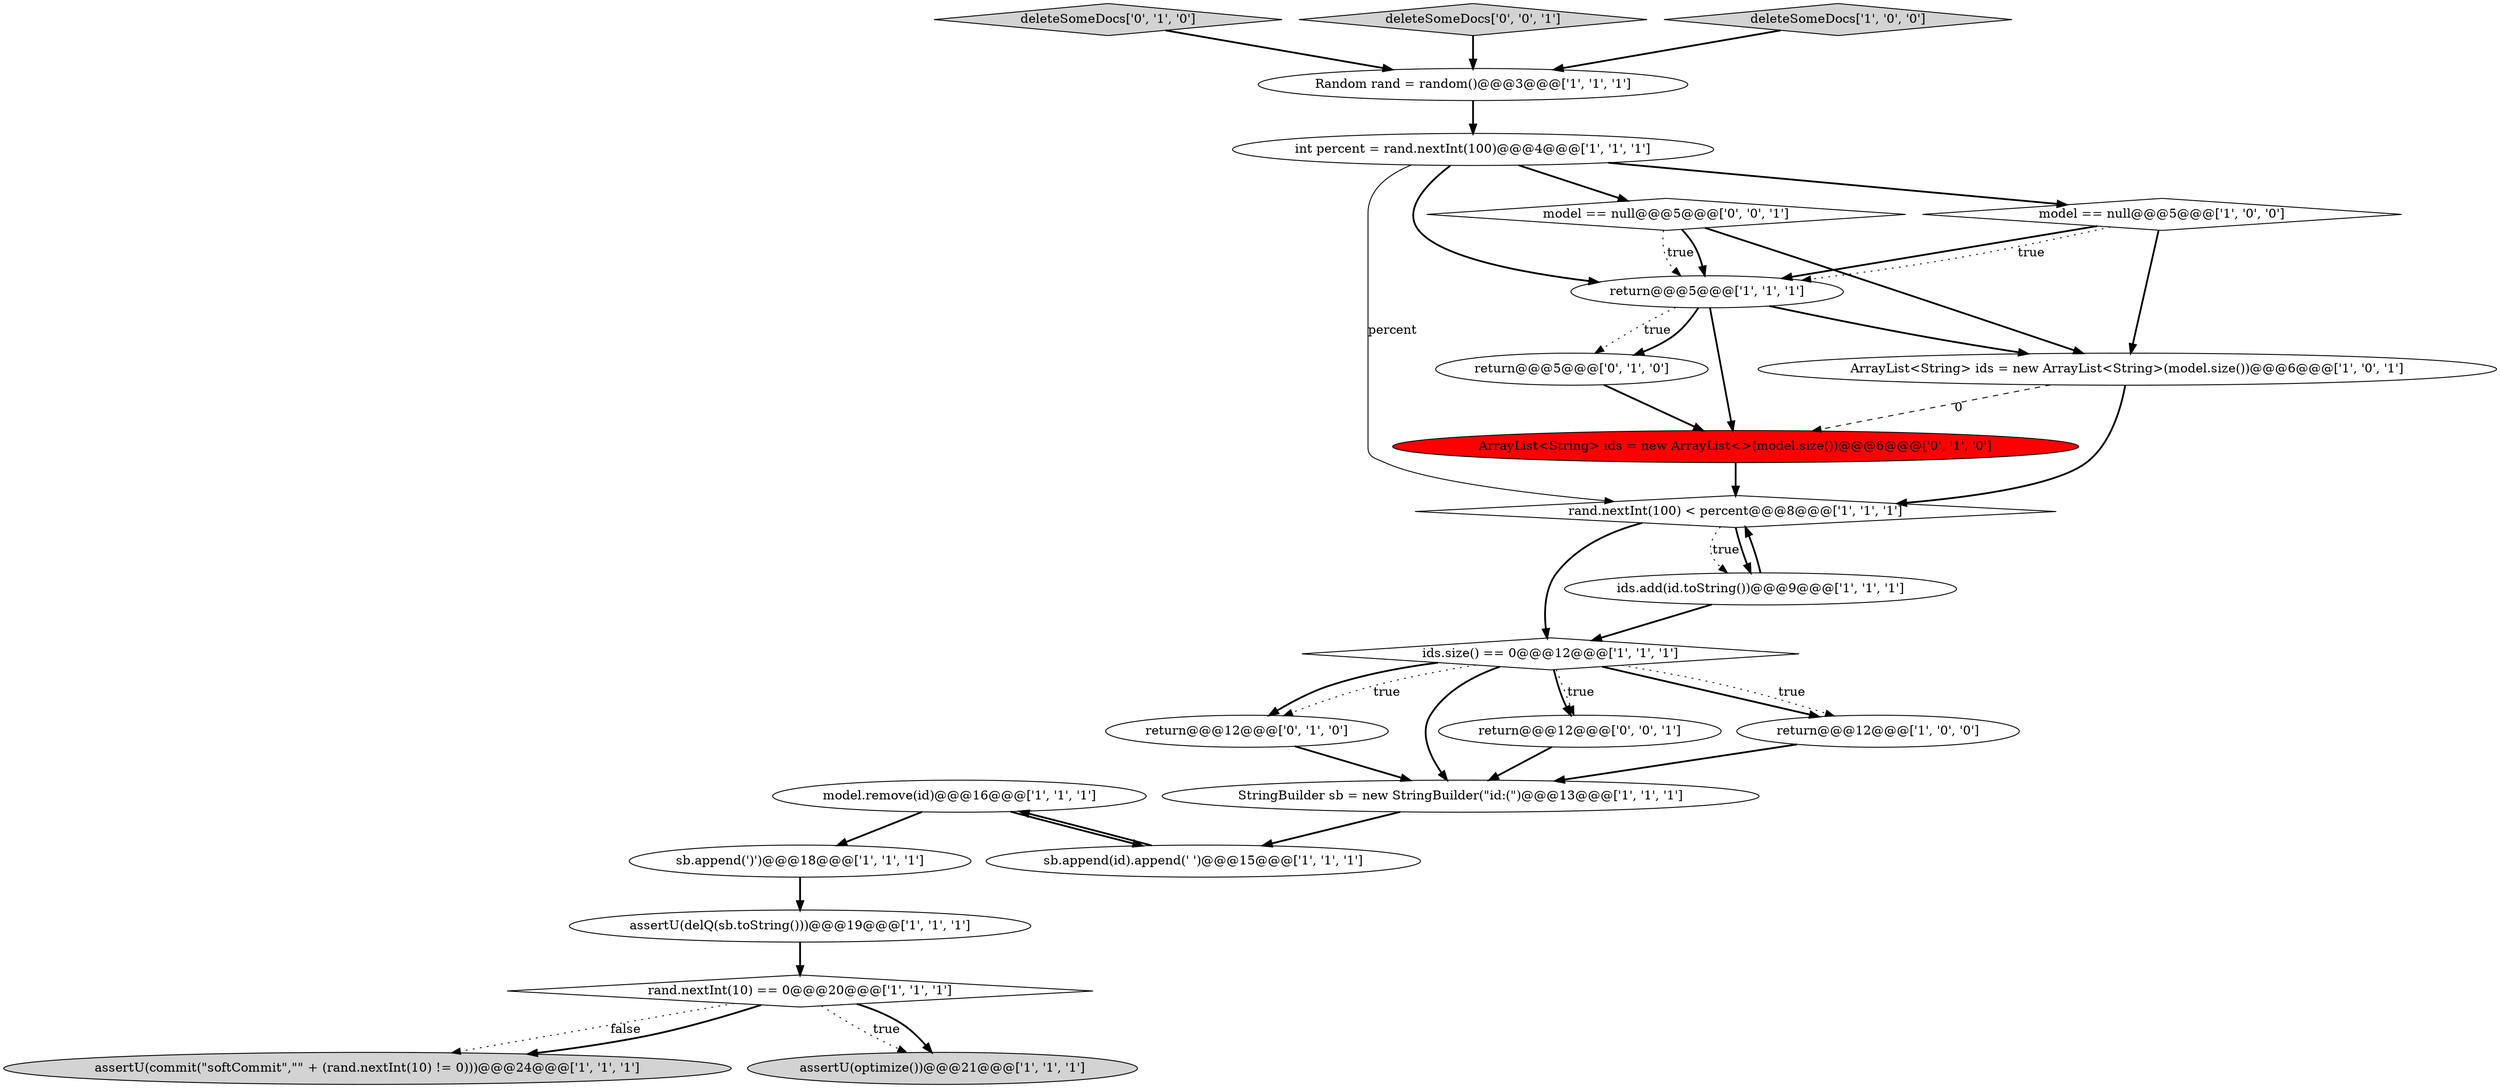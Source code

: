 digraph {
13 [style = filled, label = "assertU(delQ(sb.toString()))@@@19@@@['1', '1', '1']", fillcolor = white, shape = ellipse image = "AAA0AAABBB1BBB"];
21 [style = filled, label = "return@@@12@@@['0', '1', '0']", fillcolor = white, shape = ellipse image = "AAA0AAABBB2BBB"];
10 [style = filled, label = "Random rand = random()@@@3@@@['1', '1', '1']", fillcolor = white, shape = ellipse image = "AAA0AAABBB1BBB"];
2 [style = filled, label = "sb.append(id).append(' ')@@@15@@@['1', '1', '1']", fillcolor = white, shape = ellipse image = "AAA0AAABBB1BBB"];
15 [style = filled, label = "ids.size() == 0@@@12@@@['1', '1', '1']", fillcolor = white, shape = diamond image = "AAA0AAABBB1BBB"];
18 [style = filled, label = "deleteSomeDocs['0', '1', '0']", fillcolor = lightgray, shape = diamond image = "AAA0AAABBB2BBB"];
5 [style = filled, label = "rand.nextInt(100) < percent@@@8@@@['1', '1', '1']", fillcolor = white, shape = diamond image = "AAA0AAABBB1BBB"];
22 [style = filled, label = "deleteSomeDocs['0', '0', '1']", fillcolor = lightgray, shape = diamond image = "AAA0AAABBB3BBB"];
14 [style = filled, label = "rand.nextInt(10) == 0@@@20@@@['1', '1', '1']", fillcolor = white, shape = diamond image = "AAA0AAABBB1BBB"];
23 [style = filled, label = "return@@@12@@@['0', '0', '1']", fillcolor = white, shape = ellipse image = "AAA0AAABBB3BBB"];
0 [style = filled, label = "int percent = rand.nextInt(100)@@@4@@@['1', '1', '1']", fillcolor = white, shape = ellipse image = "AAA0AAABBB1BBB"];
8 [style = filled, label = "assertU(commit(\"softCommit\",\"\" + (rand.nextInt(10) != 0)))@@@24@@@['1', '1', '1']", fillcolor = lightgray, shape = ellipse image = "AAA0AAABBB1BBB"];
9 [style = filled, label = "deleteSomeDocs['1', '0', '0']", fillcolor = lightgray, shape = diamond image = "AAA0AAABBB1BBB"];
20 [style = filled, label = "ArrayList<String> ids = new ArrayList<>(model.size())@@@6@@@['0', '1', '0']", fillcolor = red, shape = ellipse image = "AAA1AAABBB2BBB"];
19 [style = filled, label = "return@@@5@@@['0', '1', '0']", fillcolor = white, shape = ellipse image = "AAA0AAABBB2BBB"];
12 [style = filled, label = "assertU(optimize())@@@21@@@['1', '1', '1']", fillcolor = lightgray, shape = ellipse image = "AAA0AAABBB1BBB"];
17 [style = filled, label = "sb.append(')')@@@18@@@['1', '1', '1']", fillcolor = white, shape = ellipse image = "AAA0AAABBB1BBB"];
24 [style = filled, label = "model == null@@@5@@@['0', '0', '1']", fillcolor = white, shape = diamond image = "AAA0AAABBB3BBB"];
4 [style = filled, label = "ArrayList<String> ids = new ArrayList<String>(model.size())@@@6@@@['1', '0', '1']", fillcolor = white, shape = ellipse image = "AAA0AAABBB1BBB"];
16 [style = filled, label = "model.remove(id)@@@16@@@['1', '1', '1']", fillcolor = white, shape = ellipse image = "AAA0AAABBB1BBB"];
1 [style = filled, label = "model == null@@@5@@@['1', '0', '0']", fillcolor = white, shape = diamond image = "AAA0AAABBB1BBB"];
6 [style = filled, label = "StringBuilder sb = new StringBuilder(\"id:(\")@@@13@@@['1', '1', '1']", fillcolor = white, shape = ellipse image = "AAA0AAABBB1BBB"];
3 [style = filled, label = "return@@@5@@@['1', '1', '1']", fillcolor = white, shape = ellipse image = "AAA0AAABBB1BBB"];
11 [style = filled, label = "ids.add(id.toString())@@@9@@@['1', '1', '1']", fillcolor = white, shape = ellipse image = "AAA0AAABBB1BBB"];
7 [style = filled, label = "return@@@12@@@['1', '0', '0']", fillcolor = white, shape = ellipse image = "AAA0AAABBB1BBB"];
0->3 [style = bold, label=""];
15->23 [style = bold, label=""];
1->4 [style = bold, label=""];
15->7 [style = bold, label=""];
14->12 [style = dotted, label="true"];
21->6 [style = bold, label=""];
15->21 [style = bold, label=""];
19->20 [style = bold, label=""];
1->3 [style = bold, label=""];
5->15 [style = bold, label=""];
15->6 [style = bold, label=""];
16->17 [style = bold, label=""];
9->10 [style = bold, label=""];
15->21 [style = dotted, label="true"];
16->2 [style = bold, label=""];
15->7 [style = dotted, label="true"];
3->4 [style = bold, label=""];
11->15 [style = bold, label=""];
20->5 [style = bold, label=""];
6->2 [style = bold, label=""];
1->3 [style = dotted, label="true"];
11->5 [style = bold, label=""];
3->20 [style = bold, label=""];
24->4 [style = bold, label=""];
5->11 [style = dotted, label="true"];
3->19 [style = dotted, label="true"];
18->10 [style = bold, label=""];
3->19 [style = bold, label=""];
14->8 [style = dotted, label="false"];
4->20 [style = dashed, label="0"];
0->1 [style = bold, label=""];
0->24 [style = bold, label=""];
14->12 [style = bold, label=""];
10->0 [style = bold, label=""];
7->6 [style = bold, label=""];
23->6 [style = bold, label=""];
0->5 [style = solid, label="percent"];
22->10 [style = bold, label=""];
5->11 [style = bold, label=""];
17->13 [style = bold, label=""];
14->8 [style = bold, label=""];
24->3 [style = dotted, label="true"];
15->23 [style = dotted, label="true"];
4->5 [style = bold, label=""];
13->14 [style = bold, label=""];
24->3 [style = bold, label=""];
2->16 [style = bold, label=""];
}
